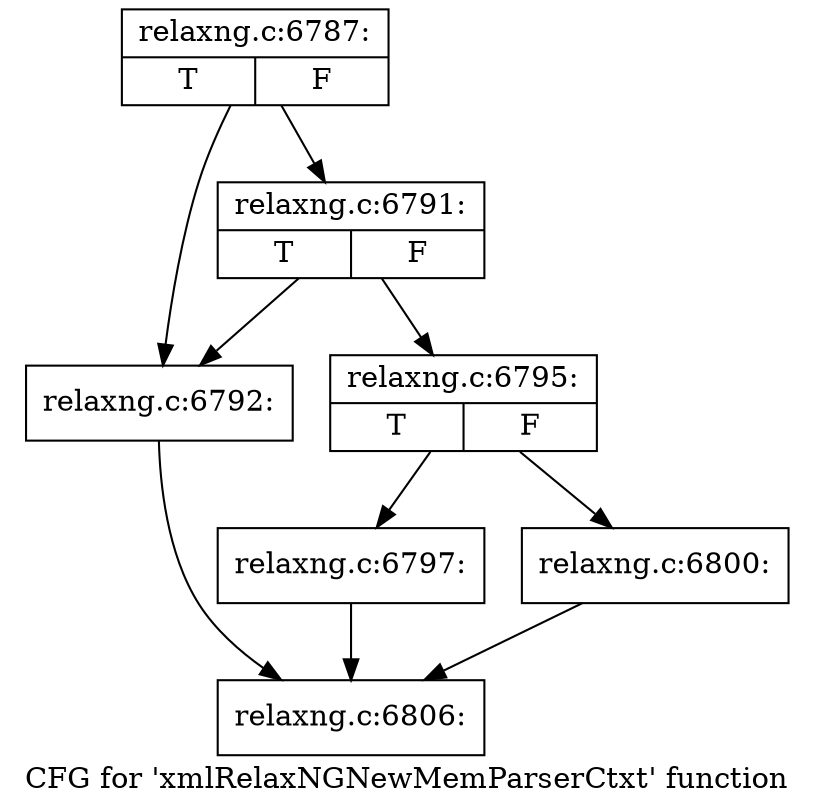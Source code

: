 digraph "CFG for 'xmlRelaxNGNewMemParserCtxt' function" {
	label="CFG for 'xmlRelaxNGNewMemParserCtxt' function";

	Node0x555e9c112430 [shape=record,label="{relaxng.c:6787:|{<s0>T|<s1>F}}"];
	Node0x555e9c112430 -> Node0x555e9c117650;
	Node0x555e9c112430 -> Node0x555e9c1176f0;
	Node0x555e9c1176f0 [shape=record,label="{relaxng.c:6791:|{<s0>T|<s1>F}}"];
	Node0x555e9c1176f0 -> Node0x555e9c117650;
	Node0x555e9c1176f0 -> Node0x555e9c1176a0;
	Node0x555e9c117650 [shape=record,label="{relaxng.c:6792:}"];
	Node0x555e9c117650 -> Node0x555e9c110df0;
	Node0x555e9c1176a0 [shape=record,label="{relaxng.c:6795:|{<s0>T|<s1>F}}"];
	Node0x555e9c1176a0 -> Node0x555e9c117fe0;
	Node0x555e9c1176a0 -> Node0x555e9c118030;
	Node0x555e9c117fe0 [shape=record,label="{relaxng.c:6797:}"];
	Node0x555e9c117fe0 -> Node0x555e9c110df0;
	Node0x555e9c118030 [shape=record,label="{relaxng.c:6800:}"];
	Node0x555e9c118030 -> Node0x555e9c110df0;
	Node0x555e9c110df0 [shape=record,label="{relaxng.c:6806:}"];
}
